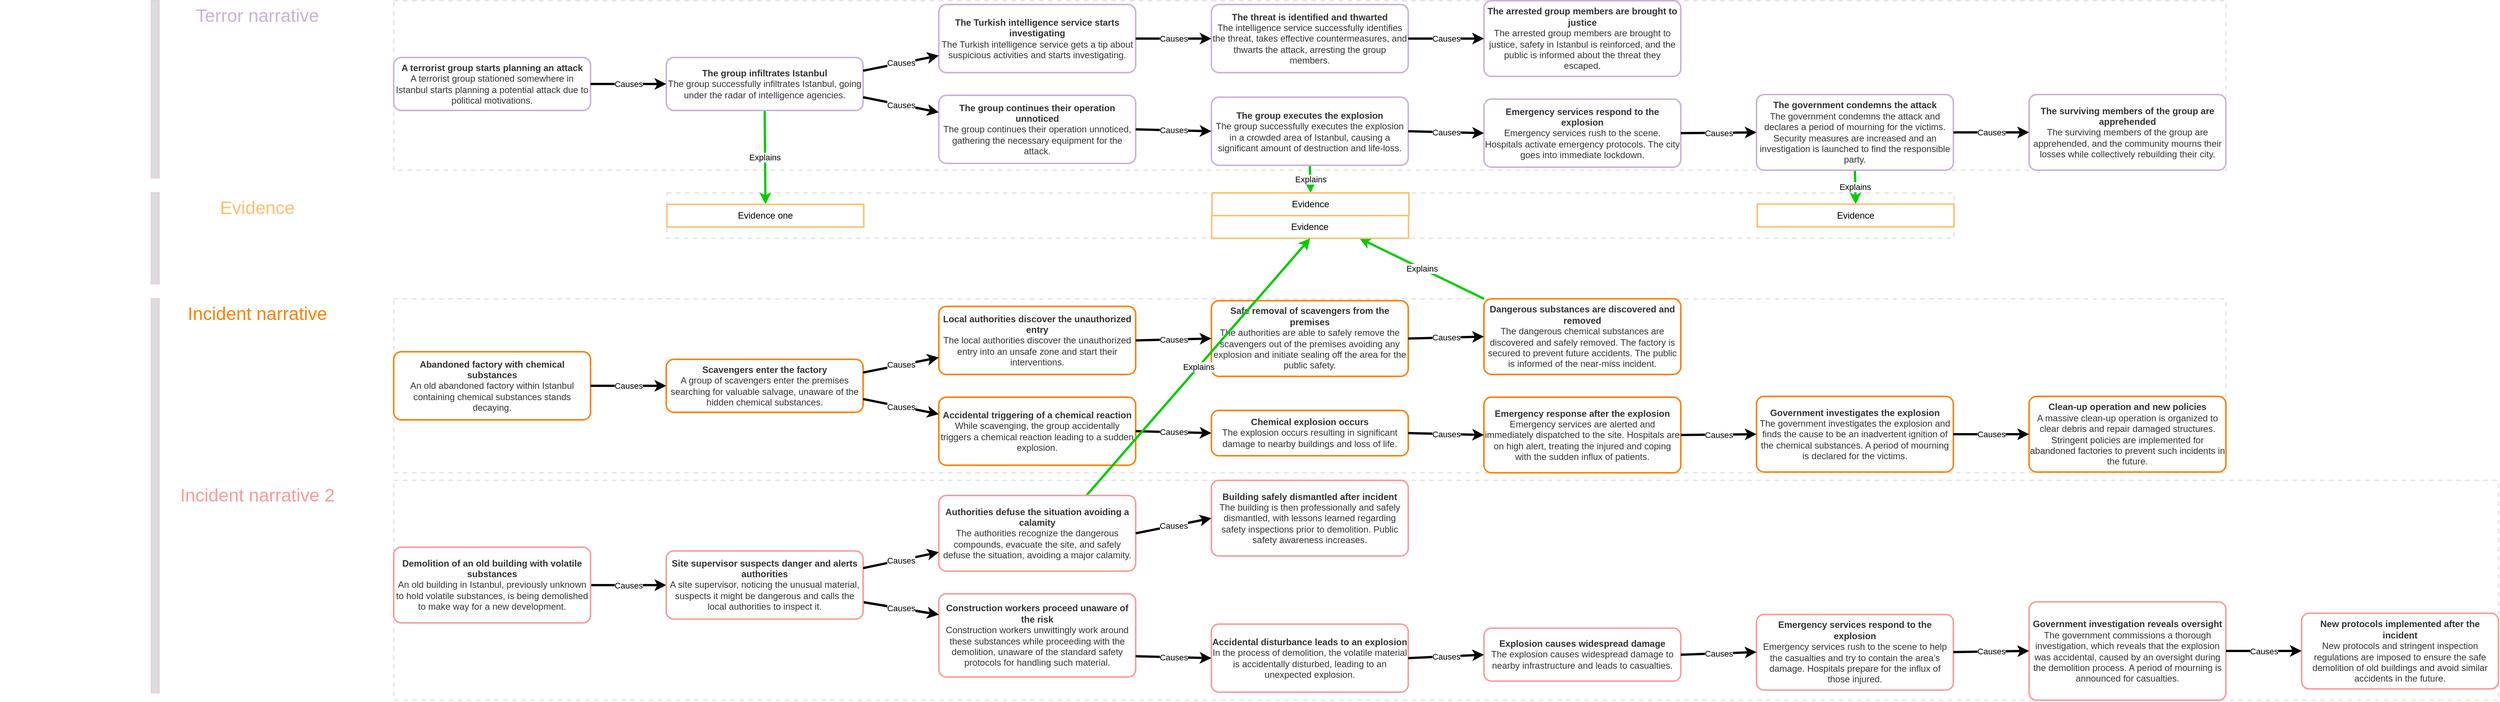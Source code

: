 <mxfile version="21.6.2" type="device">
  <diagram name="Page-1" id="_paR1wHjuNjH3y9sS47X">
    <mxGraphModel dx="6765" dy="3705" grid="1" gridSize="10" guides="1" tooltips="1" connect="1" arrows="1" fold="1" page="1" pageScale="1" pageWidth="850" pageHeight="1100" math="0" shadow="0">
      <root>
        <mxCell id="0" />
        <mxCell id="1" parent="0" />
        <mxCell id="narrativecellsbound-HEOWdoa2lwvxPriGydOY-51" value="" style="connectable=0;editable=1;moveable=0;movable=0;resizable=0;rotatable=0;deletable=0;locked=0;recursiveResize=0;expand=0;cloneable=0;allowArrows=0;strokeColor=#E6E6E6;dashed=1;fillColor=none;strokeWidth=2;perimeterSpacing=3;" vertex="1" parent="1">
          <mxGeometry x="320" y="633.984" width="2780" height="290.676" as="geometry" />
        </mxCell>
        <mxCell id="narrativecellsbound-HEOWdoa2lwvxPriGydOY-19" value="" style="connectable=0;editable=1;moveable=0;movable=0;resizable=0;rotatable=0;deletable=0;locked=0;recursiveResize=0;expand=0;cloneable=0;allowArrows=0;strokeColor=#E6E6E6;dashed=1;fillColor=none;strokeWidth=2;perimeterSpacing=3;" vertex="1" parent="1">
          <mxGeometry x="320" y="393.984" width="2420" height="230" as="geometry" />
        </mxCell>
        <mxCell id="narrativecellsbound-HEOWdoa2lwvxPriGydOY-41" value="" style="connectable=0;editable=1;moveable=0;movable=0;resizable=0;rotatable=0;deletable=0;locked=0;recursiveResize=0;expand=0;cloneable=0;allowArrows=0;strokeColor=#E6E6E6;dashed=1;fillColor=none;strokeWidth=2;perimeterSpacing=3;" vertex="1" parent="1">
          <mxGeometry x="680.875" y="253.984" width="1700.062" height="60.0" as="geometry" />
        </mxCell>
        <mxCell id="narrativecellsbound-HEOWdoa2lwvxPriGydOY-7" value="" style="connectable=0;editable=1;moveable=0;movable=0;resizable=0;rotatable=0;deletable=0;locked=0;recursiveResize=0;expand=0;cloneable=0;allowArrows=0;strokeColor=#E6E6E6;dashed=1;fillColor=none;strokeWidth=2;perimeterSpacing=3;" vertex="1" parent="1">
          <mxGeometry x="320" width="2420" height="223.984" as="geometry" />
        </mxCell>
        <mxCell id="HEOWdoa2lwvxPriGydOY-5" value="" style="connectable=1;moveable=0;movable=1;resizable=1;rotatable=1;deletable=1;locked=0;recursiveResize=0;expand=0;cloneable=0;allowArrows=0;strokeColor=#E6D0DE;fillColor=#ddd;strokeWidth=2;perimeterSpacing=3;fillStyle=solid;comic=0;container=0;collapsible=0;dropTarget=0;;editable=0;movable=0;resizable=0;rotatable=0;" vertex="1" parent="1">
          <mxGeometry y="393.984" width="10" height="520.676" as="geometry" />
        </mxCell>
        <mxCell id="HEOWdoa2lwvxPriGydOY-3" value="" style="connectable=1;moveable=0;movable=1;resizable=1;rotatable=1;deletable=1;locked=0;recursiveResize=0;expand=0;cloneable=0;allowArrows=0;strokeColor=#E6D0DE;fillColor=#ddd;strokeWidth=2;perimeterSpacing=3;fillStyle=solid;comic=0;container=0;collapsible=0;dropTarget=0;;editable=0;movable=0;resizable=0;rotatable=0;" vertex="1" parent="1">
          <mxGeometry y="253.984" width="10" height="120" as="geometry" />
        </mxCell>
        <mxCell id="HEOWdoa2lwvxPriGydOY-1" value="" style="connectable=1;moveable=0;movable=1;resizable=1;rotatable=1;deletable=1;locked=0;recursiveResize=0;expand=0;cloneable=0;allowArrows=0;strokeColor=#E6D0DE;fillColor=#ddd;strokeWidth=2;perimeterSpacing=3;fillStyle=solid;comic=0;container=0;collapsible=0;dropTarget=0;;editable=0;movable=0;resizable=0;rotatable=0;" vertex="1" parent="1">
          <mxGeometry width="10" height="233.984" as="geometry" />
        </mxCell>
        <mxCell id="HEOWdoa2lwvxPriGydOY-2" style="text;html=1;strokeColor=none;fillColor=none;align=center;locked=1;verticalAlign=middle;whiteSpace=wrap;rounded=0;flipV=0;direction=south;horizontal=0;fontSize=20;fontStyle=0;fontFamily=Helvetica;connectable=0;allowArrows=0;editable=1;movable=0;resizable=0;rotatable=0;deletable=0;locked=0;cloneable=0;pointerEvents=0;expand=0;recursiveResize=0;fontColor=#c0c0c0;" vertex="1" parent="1">
          <mxGeometry x="-200" width="100" height="120" as="geometry" />
        </mxCell>
        <mxCell id="HEOWdoa2lwvxPriGydOY-4" style="text;html=1;strokeColor=none;fillColor=none;align=center;locked=1;verticalAlign=middle;whiteSpace=wrap;rounded=0;flipV=0;direction=south;horizontal=0;fontSize=20;fontStyle=0;fontFamily=Helvetica;connectable=0;allowArrows=0;editable=1;movable=0;resizable=0;rotatable=0;deletable=0;locked=0;cloneable=0;pointerEvents=0;expand=0;recursiveResize=0;fontColor=#c0c0c0;" vertex="1" parent="1">
          <mxGeometry x="-200" y="253.984" width="100" height="120" as="geometry" />
        </mxCell>
        <mxCell id="HEOWdoa2lwvxPriGydOY-6" style="text;html=1;strokeColor=none;fillColor=none;align=center;locked=1;verticalAlign=middle;whiteSpace=wrap;rounded=0;flipV=0;direction=south;horizontal=0;fontSize=20;fontStyle=0;fontFamily=Helvetica;connectable=0;allowArrows=0;editable=1;movable=0;resizable=0;rotatable=0;deletable=0;locked=0;cloneable=0;pointerEvents=0;expand=0;recursiveResize=0;fontColor=#c0c0c0;" vertex="1" parent="1">
          <mxGeometry x="-200" y="393.984" width="100" height="120" as="geometry" />
        </mxCell>
        <Narrative label="Terror narrative" cells="[&quot;HEOWdoa2lwvxPriGydOY-8&quot;,&quot;2&quot;,&quot;3a&quot;,&quot;3b&quot;,&quot;4a&quot;,&quot;4b&quot;,&quot;5a&quot;,&quot;5b&quot;,&quot;6b&quot;,&quot;7b&quot;]" id="HEOWdoa2lwvxPriGydOY-7">
          <mxCell style="text;strokeColor=none;fillColor=none;align=center;verticalAlign=middle;whiteSpace=wrap;rounded=0;fontSize=24;connectable=0;;fontColor=#cab2d6;" vertex="1" parent="1">
            <mxGeometry x="10" width="260" height="40" as="geometry" />
          </mxCell>
        </Narrative>
        <NarrativeItem natype="NarrativeItem" label="&lt;b&gt;A terrorist group starts planning an attack&lt;/b&gt;&lt;br/&gt;A terrorist group stationed somewhere in Istanbul starts planning a potential attack due to political motivations." id="HEOWdoa2lwvxPriGydOY-8">
          <mxCell style="html=1;absoluteArcSize=1;editable=1;rounded=1;whiteSpace=wrap;fontColor=#333333;strokeColor=default;autosize=1;resizeHeight=0;resizeWidth=1;fixedWidth=1;strokeColor=#cab2d6;strokeWidth=2" vertex="1" parent="1">
            <mxGeometry x="320" y="75" width="260" height="70" as="geometry" />
          </mxCell>
        </NarrativeItem>
        <mxCell id="HEOWdoa2lwvxPriGydOY-43" value="Explains" style="editable=1;endArrow=classic;html=1;rounded=0;strokeWidth=3;strokeColor=#00CC00;snapToPoint=1;" edge="1" parent="1" source="2" target="HEOWdoa2lwvxPriGydOY-40">
          <mxGeometry relative="1" as="geometry" />
        </mxCell>
        <NarrativeItem natype="NarrativeItem" label="&lt;b&gt;The group infiltrates Istanbul&lt;/b&gt;&lt;br/&gt;The group successfully infiltrates Istanbul, going under the radar of intelligence agencies." id="2">
          <mxCell style="html=1;absoluteArcSize=1;editable=1;rounded=1;whiteSpace=wrap;fontColor=#333333;strokeColor=default;autosize=1;resizeHeight=0;resizeWidth=1;fixedWidth=1;strokeColor=#cab2d6;strokeWidth=2" vertex="1" parent="1">
            <mxGeometry x="680" y="75" width="260" height="70" as="geometry" />
          </mxCell>
        </NarrativeItem>
        <NarrativeItem natype="NarrativeItem" label="&lt;b&gt;The Turkish intelligence service starts investigating&lt;/b&gt;&lt;br/&gt;The Turkish intelligence service gets a tip about suspicious activities and starts investigating." id="3a">
          <mxCell style="html=1;absoluteArcSize=1;editable=1;rounded=1;whiteSpace=wrap;fontColor=#333333;strokeColor=default;autosize=1;resizeHeight=0;resizeWidth=1;fixedWidth=1;strokeColor=#cab2d6;strokeWidth=2" vertex="1" parent="1">
            <mxGeometry x="1040" y="5" width="260" height="90" as="geometry" />
          </mxCell>
        </NarrativeItem>
        <NarrativeItem natype="NarrativeItem" label="&lt;b&gt;The group continues their operation unnoticed&lt;/b&gt;&lt;br/&gt;The group continues their operation unnoticed, gathering the necessary equipment for the attack." id="3b">
          <mxCell style="html=1;absoluteArcSize=1;editable=1;rounded=1;whiteSpace=wrap;fontColor=#333333;strokeColor=default;autosize=1;resizeHeight=0;resizeWidth=1;fixedWidth=1;strokeColor=#cab2d6;strokeWidth=2" vertex="1" parent="1">
            <mxGeometry x="1040" y="125" width="260" height="90" as="geometry" />
          </mxCell>
        </NarrativeItem>
        <NarrativeItem natype="NarrativeItem" label="&lt;b&gt;The threat is identified and thwarted&lt;/b&gt;&lt;br/&gt;The intelligence service successfully identifies the threat, takes effective countermeasures, and thwarts the attack, arresting the group members." id="4a">
          <mxCell style="html=1;absoluteArcSize=1;editable=1;rounded=1;whiteSpace=wrap;fontColor=#333333;strokeColor=default;autosize=1;resizeHeight=0;resizeWidth=1;fixedWidth=1;strokeColor=#cab2d6;strokeWidth=2" vertex="1" parent="1">
            <mxGeometry x="1400" y="5" width="260" height="90" as="geometry" />
          </mxCell>
        </NarrativeItem>
        <mxCell id="HEOWdoa2lwvxPriGydOY-45" value="Explains" style="editable=1;endArrow=classic;html=1;rounded=0;strokeWidth=3;strokeColor=#00CC00;snapToPoint=1;" edge="1" parent="1" source="4b" target="HEOWdoa2lwvxPriGydOY-44">
          <mxGeometry relative="1" as="geometry" />
        </mxCell>
        <NarrativeItem natype="NarrativeItem" label="&lt;b&gt;The group executes the explosion&lt;/b&gt;&lt;br/&gt;The group successfully executes the explosion in a crowded area of Istanbul, causing a significant amount of destruction and life-loss." id="4b">
          <mxCell style="html=1;absoluteArcSize=1;editable=1;rounded=1;whiteSpace=wrap;fontColor=#333333;strokeColor=default;autosize=1;resizeHeight=0;resizeWidth=1;fixedWidth=1;strokeColor=#cab2d6;strokeWidth=2" vertex="1" parent="1">
            <mxGeometry x="1400" y="127.5" width="260" height="90" as="geometry" />
          </mxCell>
        </NarrativeItem>
        <NarrativeItem natype="NarrativeItem" label="&lt;b&gt;The arrested group members are brought to justice&lt;/b&gt;&lt;br/&gt;The arrested group members are brought to justice, safety in Istanbul is reinforced, and the public is informed about the threat they escaped." id="5a">
          <mxCell style="html=1;absoluteArcSize=1;editable=1;rounded=1;whiteSpace=wrap;fontColor=#333333;strokeColor=default;autosize=1;resizeHeight=0;resizeWidth=1;fixedWidth=1;strokeColor=#cab2d6;strokeWidth=2" vertex="1" parent="1">
            <mxGeometry x="1760" width="260" height="100" as="geometry" />
          </mxCell>
        </NarrativeItem>
        <NarrativeItem natype="NarrativeItem" label="&lt;b&gt;Emergency services respond to the explosion&lt;/b&gt;&lt;br/&gt;Emergency services rush to the scene. Hospitals activate emergency protocols. The city goes into immediate lockdown." id="5b">
          <mxCell style="html=1;absoluteArcSize=1;editable=1;rounded=1;whiteSpace=wrap;fontColor=#333333;strokeColor=default;autosize=1;resizeHeight=0;resizeWidth=1;fixedWidth=1;strokeColor=#cab2d6;strokeWidth=2" vertex="1" parent="1">
            <mxGeometry x="1760" y="130" width="260" height="90" as="geometry" />
          </mxCell>
        </NarrativeItem>
        <mxCell id="HEOWdoa2lwvxPriGydOY-47" value="Explains" style="editable=1;endArrow=classic;html=1;rounded=0;strokeWidth=3;strokeColor=#00CC00;snapToPoint=1;" edge="1" parent="1" source="6b" target="HEOWdoa2lwvxPriGydOY-46">
          <mxGeometry relative="1" as="geometry" />
        </mxCell>
        <NarrativeItem natype="NarrativeItem" label="&lt;b&gt;The government condemns the attack&lt;/b&gt;&lt;br/&gt;The government condemns the attack and declares a period of mourning for the victims. Security measures are increased and an investigation is launched to find the responsible party." id="6b">
          <mxCell style="html=1;absoluteArcSize=1;editable=1;rounded=1;whiteSpace=wrap;fontColor=#333333;strokeColor=default;autosize=1;resizeHeight=0;resizeWidth=1;fixedWidth=1;strokeColor=#cab2d6;strokeWidth=2" vertex="1" parent="1">
            <mxGeometry x="2120" y="123.984" width="260" height="100" as="geometry" />
          </mxCell>
        </NarrativeItem>
        <NarrativeItem natype="NarrativeItem" label="&lt;b&gt;The surviving members of the group are apprehended&lt;/b&gt;&lt;br/&gt;The surviving members of the group are apprehended, and the community mourns their losses while collectively rebuilding their city." id="7b">
          <mxCell style="html=1;absoluteArcSize=1;editable=1;rounded=1;whiteSpace=wrap;fontColor=#333333;strokeColor=default;autosize=1;resizeHeight=0;resizeWidth=1;fixedWidth=1;strokeColor=#cab2d6;strokeWidth=2" vertex="1" parent="1">
            <mxGeometry x="2480" y="123.984" width="260" height="100" as="geometry" />
          </mxCell>
        </NarrativeItem>
        <mxCell id="HEOWdoa2lwvxPriGydOY-10" value="Causes" style="editable=1;endArrow=classic;html=1;rounded=1;strokeWidth=3;snapToPoint=1;" edge="1" parent="1" source="HEOWdoa2lwvxPriGydOY-8" target="2">
          <mxGeometry relative="1" as="geometry">
            <Array as="points" />
          </mxGeometry>
        </mxCell>
        <mxCell id="HEOWdoa2lwvxPriGydOY-11" value="Causes" style="editable=1;endArrow=classic;html=1;rounded=1;strokeWidth=3;snapToPoint=1;" edge="1" parent="1" source="2" target="3a">
          <mxGeometry relative="1" as="geometry">
            <Array as="points" />
          </mxGeometry>
        </mxCell>
        <mxCell id="HEOWdoa2lwvxPriGydOY-12" value="Causes" style="editable=1;endArrow=classic;html=1;rounded=1;strokeWidth=3;snapToPoint=1;" edge="1" parent="1" source="2" target="3b">
          <mxGeometry relative="1" as="geometry">
            <Array as="points" />
          </mxGeometry>
        </mxCell>
        <mxCell id="HEOWdoa2lwvxPriGydOY-13" value="Causes" style="editable=1;endArrow=classic;html=1;rounded=1;strokeWidth=3;snapToPoint=1;" edge="1" parent="1" source="3a" target="4a">
          <mxGeometry relative="1" as="geometry">
            <Array as="points" />
          </mxGeometry>
        </mxCell>
        <mxCell id="HEOWdoa2lwvxPriGydOY-14" value="Causes" style="editable=1;endArrow=classic;html=1;rounded=1;strokeWidth=3;snapToPoint=1;" edge="1" parent="1" source="3b" target="4b">
          <mxGeometry relative="1" as="geometry">
            <Array as="points" />
          </mxGeometry>
        </mxCell>
        <mxCell id="HEOWdoa2lwvxPriGydOY-15" value="Causes" style="editable=1;endArrow=classic;html=1;rounded=1;strokeWidth=3;snapToPoint=1;" edge="1" parent="1" source="4a" target="5a">
          <mxGeometry relative="1" as="geometry">
            <Array as="points" />
          </mxGeometry>
        </mxCell>
        <mxCell id="HEOWdoa2lwvxPriGydOY-16" value="Causes" style="editable=1;endArrow=classic;html=1;rounded=1;strokeWidth=3;snapToPoint=1;" edge="1" parent="1" source="4b" target="5b">
          <mxGeometry relative="1" as="geometry">
            <Array as="points" />
          </mxGeometry>
        </mxCell>
        <mxCell id="HEOWdoa2lwvxPriGydOY-17" value="Causes" style="editable=1;endArrow=classic;html=1;rounded=1;strokeWidth=3;snapToPoint=1;" edge="1" parent="1" source="5b" target="6b">
          <mxGeometry relative="1" as="geometry">
            <Array as="points" />
          </mxGeometry>
        </mxCell>
        <mxCell id="HEOWdoa2lwvxPriGydOY-18" value="Causes" style="editable=1;endArrow=classic;html=1;rounded=1;strokeWidth=3;snapToPoint=1;" edge="1" parent="1" source="6b" target="7b">
          <mxGeometry relative="1" as="geometry">
            <Array as="points" />
          </mxGeometry>
        </mxCell>
        <Narrative label="Incident narrative" cells="[&quot;HEOWdoa2lwvxPriGydOY-20&quot;,&quot;HEOWdoa2lwvxPriGydOY-22&quot;,&quot;HEOWdoa2lwvxPriGydOY-23&quot;,&quot;HEOWdoa2lwvxPriGydOY-24&quot;,&quot;HEOWdoa2lwvxPriGydOY-25&quot;,&quot;HEOWdoa2lwvxPriGydOY-26&quot;,&quot;HEOWdoa2lwvxPriGydOY-27&quot;,&quot;HEOWdoa2lwvxPriGydOY-28&quot;,&quot;HEOWdoa2lwvxPriGydOY-29&quot;,&quot;HEOWdoa2lwvxPriGydOY-30&quot;]" id="HEOWdoa2lwvxPriGydOY-19">
          <mxCell style="text;strokeColor=none;fillColor=none;align=center;verticalAlign=middle;whiteSpace=wrap;rounded=0;fontSize=24;connectable=0;;fontColor=#ff7f00;" vertex="1" parent="1">
            <mxGeometry x="10" y="393.984" width="260" height="40" as="geometry" />
          </mxCell>
        </Narrative>
        <NarrativeItem natype="NarrativeItem" label="&lt;b&gt;Abandoned factory with chemical substances&lt;/b&gt;&lt;br/&gt;An old abandoned factory within Istanbul containing chemical substances stands decaying." id="HEOWdoa2lwvxPriGydOY-20">
          <mxCell style="html=1;absoluteArcSize=1;editable=1;rounded=1;whiteSpace=wrap;fontColor=#333333;strokeColor=default;autosize=1;resizeHeight=0;resizeWidth=1;fixedWidth=1;strokeColor=#ff7f00;strokeWidth=2" vertex="1" parent="1">
            <mxGeometry x="320" y="463.984" width="260" height="90" as="geometry" />
          </mxCell>
        </NarrativeItem>
        <NarrativeItem natype="NarrativeItem" label="&lt;b&gt;Scavengers enter the factory&lt;/b&gt;&lt;br/&gt;A group of scavengers enter the premises searching for valuable salvage, unaware of the hidden chemical substances." id="HEOWdoa2lwvxPriGydOY-22">
          <mxCell style="html=1;absoluteArcSize=1;editable=1;rounded=1;whiteSpace=wrap;fontColor=#333333;strokeColor=default;autosize=1;resizeHeight=0;resizeWidth=1;fixedWidth=1;strokeColor=#ff7f00;strokeWidth=2" vertex="1" parent="1">
            <mxGeometry x="680" y="473.984" width="260" height="70" as="geometry" />
          </mxCell>
        </NarrativeItem>
        <NarrativeItem natype="NarrativeItem" label="&lt;b&gt;Local authorities discover the unauthorized entry&lt;/b&gt;&lt;br/&gt;The local authorities discover the unauthorized entry into an unsafe zone and start their interventions." id="HEOWdoa2lwvxPriGydOY-23">
          <mxCell style="html=1;absoluteArcSize=1;editable=1;rounded=1;whiteSpace=wrap;fontColor=#333333;strokeColor=default;autosize=1;resizeHeight=0;resizeWidth=1;fixedWidth=1;strokeColor=#ff7f00;strokeWidth=2" vertex="1" parent="1">
            <mxGeometry x="1040" y="403.984" width="260" height="90" as="geometry" />
          </mxCell>
        </NarrativeItem>
        <NarrativeItem natype="NarrativeItem" label="&lt;b&gt;Accidental triggering of a chemical reaction&lt;/b&gt;&lt;br/&gt;While scavenging, the group accidentally triggers a chemical reaction leading to a sudden explosion." id="HEOWdoa2lwvxPriGydOY-24">
          <mxCell style="html=1;absoluteArcSize=1;editable=1;rounded=1;whiteSpace=wrap;fontColor=#333333;strokeColor=default;autosize=1;resizeHeight=0;resizeWidth=1;fixedWidth=1;strokeColor=#ff7f00;strokeWidth=2" vertex="1" parent="1">
            <mxGeometry x="1040" y="523.984" width="260" height="90" as="geometry" />
          </mxCell>
        </NarrativeItem>
        <NarrativeItem natype="NarrativeItem" label="&lt;b&gt;Safe removal of scavengers from the premises&lt;/b&gt;&lt;br/&gt;The authorities are able to safely remove the scavengers out of the premises avoiding any explosion and initiate sealing off the area for the public safety." id="HEOWdoa2lwvxPriGydOY-25">
          <mxCell style="html=1;absoluteArcSize=1;editable=1;rounded=1;whiteSpace=wrap;fontColor=#333333;strokeColor=default;autosize=1;resizeHeight=0;resizeWidth=1;fixedWidth=1;strokeColor=#ff7f00;strokeWidth=2" vertex="1" parent="1">
            <mxGeometry x="1400" y="396.484" width="260" height="100" as="geometry" />
          </mxCell>
        </NarrativeItem>
        <NarrativeItem natype="NarrativeItem" label="&lt;b&gt;Chemical explosion occurs&lt;/b&gt;&lt;br/&gt;The explosion occurs resulting in significant damage to nearby buildings and loss of life." id="HEOWdoa2lwvxPriGydOY-26">
          <mxCell style="html=1;absoluteArcSize=1;editable=1;rounded=1;whiteSpace=wrap;fontColor=#333333;strokeColor=default;autosize=1;resizeHeight=0;resizeWidth=1;fixedWidth=1;strokeColor=#ff7f00;strokeWidth=2" vertex="1" parent="1">
            <mxGeometry x="1400" y="541.484" width="260" height="60" as="geometry" />
          </mxCell>
        </NarrativeItem>
        <mxCell id="HEOWdoa2lwvxPriGydOY-49" value="Explains" style="editable=1;endArrow=classic;html=1;rounded=0;strokeWidth=3;strokeColor=#00CC00;snapToPoint=1;" edge="1" parent="1" source="HEOWdoa2lwvxPriGydOY-27" target="HEOWdoa2lwvxPriGydOY-48">
          <mxGeometry relative="1" as="geometry" />
        </mxCell>
        <NarrativeItem natype="NarrativeItem" label="&lt;b&gt;Dangerous substances are discovered and removed&lt;/b&gt;&lt;br/&gt;The dangerous chemical substances are discovered and safely removed. The factory is secured to prevent future accidents. The public is informed of the near-miss incident." id="HEOWdoa2lwvxPriGydOY-27">
          <mxCell style="html=1;absoluteArcSize=1;editable=1;rounded=1;whiteSpace=wrap;fontColor=#333333;strokeColor=default;autosize=1;resizeHeight=0;resizeWidth=1;fixedWidth=1;strokeColor=#ff7f00;strokeWidth=2" vertex="1" parent="1">
            <mxGeometry x="1760" y="393.984" width="260" height="100" as="geometry" />
          </mxCell>
        </NarrativeItem>
        <NarrativeItem natype="NarrativeItem" label="&lt;b&gt;Emergency response after the explosion&lt;/b&gt;&lt;br/&gt;Emergency services are alerted and immediately dispatched to the site. Hospitals are on high alert, treating the injured and coping with the sudden influx of patients." id="HEOWdoa2lwvxPriGydOY-28">
          <mxCell style="html=1;absoluteArcSize=1;editable=1;rounded=1;whiteSpace=wrap;fontColor=#333333;strokeColor=default;autosize=1;resizeHeight=0;resizeWidth=1;fixedWidth=1;strokeColor=#ff7f00;strokeWidth=2" vertex="1" parent="1">
            <mxGeometry x="1760" y="523.984" width="260" height="100" as="geometry" />
          </mxCell>
        </NarrativeItem>
        <NarrativeItem natype="NarrativeItem" label="&lt;b&gt;Government investigates the explosion&lt;/b&gt;&lt;br/&gt;The government investigates the explosion and finds the cause to be an inadvertent ignition of the chemical substances. A period of mourning is declared for the victims." id="HEOWdoa2lwvxPriGydOY-29">
          <mxCell style="html=1;absoluteArcSize=1;editable=1;rounded=1;whiteSpace=wrap;fontColor=#333333;strokeColor=default;autosize=1;resizeHeight=0;resizeWidth=1;fixedWidth=1;strokeColor=#ff7f00;strokeWidth=2" vertex="1" parent="1">
            <mxGeometry x="2120" y="522.969" width="260" height="100" as="geometry" />
          </mxCell>
        </NarrativeItem>
        <NarrativeItem natype="NarrativeItem" label="&lt;b&gt;Clean-up operation and new policies&lt;/b&gt;&lt;br/&gt;A massive clean-up operation is organized to clear debris and repair damaged structures. Stringent policies are implemented for abandoned factories to prevent such incidents in the future." id="HEOWdoa2lwvxPriGydOY-30">
          <mxCell style="html=1;absoluteArcSize=1;editable=1;rounded=1;whiteSpace=wrap;fontColor=#333333;strokeColor=default;autosize=1;resizeHeight=0;resizeWidth=1;fixedWidth=1;strokeColor=#ff7f00;strokeWidth=2" vertex="1" parent="1">
            <mxGeometry x="2480" y="522.969" width="260" height="100" as="geometry" />
          </mxCell>
        </NarrativeItem>
        <mxCell id="HEOWdoa2lwvxPriGydOY-31" value="Causes" style="editable=1;endArrow=classic;html=1;rounded=1;strokeWidth=3;snapToPoint=1;" edge="1" parent="1" source="HEOWdoa2lwvxPriGydOY-20" target="HEOWdoa2lwvxPriGydOY-22">
          <mxGeometry relative="1" as="geometry">
            <Array as="points" />
          </mxGeometry>
        </mxCell>
        <mxCell id="HEOWdoa2lwvxPriGydOY-32" value="Causes" style="editable=1;endArrow=classic;html=1;rounded=1;strokeWidth=3;snapToPoint=1;" edge="1" parent="1" source="HEOWdoa2lwvxPriGydOY-22" target="HEOWdoa2lwvxPriGydOY-23">
          <mxGeometry relative="1" as="geometry">
            <Array as="points" />
          </mxGeometry>
        </mxCell>
        <mxCell id="HEOWdoa2lwvxPriGydOY-33" value="Causes" style="editable=1;endArrow=classic;html=1;rounded=1;strokeWidth=3;snapToPoint=1;" edge="1" parent="1" source="HEOWdoa2lwvxPriGydOY-22" target="HEOWdoa2lwvxPriGydOY-24">
          <mxGeometry relative="1" as="geometry">
            <Array as="points" />
          </mxGeometry>
        </mxCell>
        <mxCell id="HEOWdoa2lwvxPriGydOY-34" value="Causes" style="editable=1;endArrow=classic;html=1;rounded=1;strokeWidth=3;snapToPoint=1;" edge="1" parent="1" source="HEOWdoa2lwvxPriGydOY-23" target="HEOWdoa2lwvxPriGydOY-25">
          <mxGeometry relative="1" as="geometry">
            <Array as="points" />
          </mxGeometry>
        </mxCell>
        <mxCell id="HEOWdoa2lwvxPriGydOY-35" value="Causes" style="editable=1;endArrow=classic;html=1;rounded=1;strokeWidth=3;snapToPoint=1;" edge="1" parent="1" source="HEOWdoa2lwvxPriGydOY-24" target="HEOWdoa2lwvxPriGydOY-26">
          <mxGeometry relative="1" as="geometry">
            <Array as="points" />
          </mxGeometry>
        </mxCell>
        <mxCell id="HEOWdoa2lwvxPriGydOY-36" value="Causes" style="editable=1;endArrow=classic;html=1;rounded=1;strokeWidth=3;snapToPoint=1;" edge="1" parent="1" source="HEOWdoa2lwvxPriGydOY-25" target="HEOWdoa2lwvxPriGydOY-27">
          <mxGeometry relative="1" as="geometry">
            <Array as="points" />
          </mxGeometry>
        </mxCell>
        <mxCell id="HEOWdoa2lwvxPriGydOY-37" value="Causes" style="editable=1;endArrow=classic;html=1;rounded=1;strokeWidth=3;snapToPoint=1;" edge="1" parent="1" source="HEOWdoa2lwvxPriGydOY-26" target="HEOWdoa2lwvxPriGydOY-28">
          <mxGeometry relative="1" as="geometry">
            <Array as="points" />
          </mxGeometry>
        </mxCell>
        <mxCell id="HEOWdoa2lwvxPriGydOY-38" value="Causes" style="editable=1;endArrow=classic;html=1;rounded=1;strokeWidth=3;snapToPoint=1;" edge="1" parent="1" source="HEOWdoa2lwvxPriGydOY-28" target="HEOWdoa2lwvxPriGydOY-29">
          <mxGeometry relative="1" as="geometry">
            <Array as="points" />
          </mxGeometry>
        </mxCell>
        <mxCell id="HEOWdoa2lwvxPriGydOY-39" value="Causes" style="editable=1;endArrow=classic;html=1;rounded=1;strokeWidth=3;snapToPoint=1;" edge="1" parent="1" source="HEOWdoa2lwvxPriGydOY-29" target="HEOWdoa2lwvxPriGydOY-30">
          <mxGeometry relative="1" as="geometry">
            <Array as="points" />
          </mxGeometry>
        </mxCell>
        <Narrative label="Evidence" cells="[&quot;HEOWdoa2lwvxPriGydOY-40&quot;,&quot;HEOWdoa2lwvxPriGydOY-44&quot;,&quot;HEOWdoa2lwvxPriGydOY-46&quot;,&quot;HEOWdoa2lwvxPriGydOY-48&quot;]" id="HEOWdoa2lwvxPriGydOY-41">
          <mxCell style="text;strokeColor=none;fillColor=none;align=center;verticalAlign=middle;whiteSpace=wrap;rounded=0;fontSize=24;connectable=0;;fontColor=#fdbf6f;" vertex="1" parent="1">
            <mxGeometry x="10" y="253.984" width="260" height="40" as="geometry" />
          </mxCell>
        </Narrative>
        <NarrativeEvidenceCore natype="NarrativeEvidenceCore" label="Evidence one" id="HEOWdoa2lwvxPriGydOY-40">
          <mxCell style="editable=1;rounded=0;whiteSpace=wrap;html=1;autosize=1;resizeHeight=0;resizeWidth=1;fixedWidth=1;strokeColor=#fdbf6f;strokeWidth=2" vertex="1" parent="1">
            <mxGeometry x="680.875" y="269.141" width="260" height="30" as="geometry" />
          </mxCell>
        </NarrativeEvidenceCore>
        <NarrativeEvidenceCore natype="NarrativeEvidenceCore" label="Evidence" id="HEOWdoa2lwvxPriGydOY-44">
          <mxCell style="editable=1;rounded=0;whiteSpace=wrap;html=1;autosize=1;resizeHeight=0;resizeWidth=1;fixedWidth=1;strokeColor=#fdbf6f;strokeWidth=2" vertex="1" parent="1">
            <mxGeometry x="1400.838" y="253.984" width="260" height="30" as="geometry" />
          </mxCell>
        </NarrativeEvidenceCore>
        <NarrativeEvidenceCore natype="NarrativeEvidenceCore" label="&lt;div&gt;Evidence&lt;/div&gt;" id="HEOWdoa2lwvxPriGydOY-46">
          <mxCell style="editable=1;rounded=0;whiteSpace=wrap;html=1;autosize=1;resizeHeight=0;resizeWidth=1;fixedWidth=1;strokeColor=#fdbf6f;strokeWidth=2" vertex="1" parent="1">
            <mxGeometry x="2120.937" y="268.799" width="260" height="30" as="geometry" />
          </mxCell>
        </NarrativeEvidenceCore>
        <NarrativeEvidenceCore natype="NarrativeEvidenceCore" label="Evidence" id="HEOWdoa2lwvxPriGydOY-48">
          <mxCell style="editable=1;rounded=0;whiteSpace=wrap;html=1;autosize=1;resizeHeight=0;resizeWidth=1;fixedWidth=1;strokeColor=#fdbf6f;strokeWidth=2" vertex="1" parent="1">
            <mxGeometry x="1400.319" y="283.984" width="260" height="30" as="geometry" />
          </mxCell>
        </NarrativeEvidenceCore>
        <Narrative label="Incident narrative 2" cells="[&quot;HEOWdoa2lwvxPriGydOY-52&quot;,&quot;HEOWdoa2lwvxPriGydOY-54&quot;,&quot;HEOWdoa2lwvxPriGydOY-55&quot;,&quot;HEOWdoa2lwvxPriGydOY-56&quot;,&quot;HEOWdoa2lwvxPriGydOY-57&quot;,&quot;HEOWdoa2lwvxPriGydOY-58&quot;,&quot;HEOWdoa2lwvxPriGydOY-59&quot;,&quot;HEOWdoa2lwvxPriGydOY-60&quot;,&quot;HEOWdoa2lwvxPriGydOY-61&quot;,&quot;HEOWdoa2lwvxPriGydOY-62&quot;]" id="HEOWdoa2lwvxPriGydOY-51">
          <mxCell style="text;strokeColor=none;fillColor=none;align=center;verticalAlign=middle;whiteSpace=wrap;rounded=0;fontSize=24;connectable=0;;fontColor=#fb9a99;" vertex="1" parent="1">
            <mxGeometry x="10" y="633.984" width="260" height="40" as="geometry" />
          </mxCell>
        </Narrative>
        <mxCell id="HEOWdoa2lwvxPriGydOY-75" value="Causes" style="editable=1;endArrow=classic;html=1;rounded=1;strokeWidth=3;snapToPoint=1;" edge="1" parent="1" source="HEOWdoa2lwvxPriGydOY-52" target="HEOWdoa2lwvxPriGydOY-55">
          <mxGeometry relative="1" as="geometry">
            <Array as="points" />
          </mxGeometry>
        </mxCell>
        <NarrativeItem natype="NarrativeItem" label="&lt;b&gt;Demolition of an old building with volatile substances&lt;/b&gt;&lt;br/&gt;An old building in Istanbul, previously unknown to hold volatile substances, is being demolished to make way for a new development." id="HEOWdoa2lwvxPriGydOY-52">
          <mxCell style="html=1;absoluteArcSize=1;editable=1;rounded=1;whiteSpace=wrap;fontColor=#333333;strokeColor=default;autosize=1;resizeHeight=0;resizeWidth=1;fixedWidth=1;strokeColor=#fb9a99;strokeWidth=2" vertex="1" parent="1">
            <mxGeometry x="320" y="722.318" width="260" height="100" as="geometry" />
          </mxCell>
        </NarrativeItem>
        <NarrativeItem natype="NarrativeItem" label="&lt;b&gt;Construction workers proceed unaware of the risk&lt;/b&gt;&lt;br/&gt;Construction workers unwittingly work around these substances while proceeding with the demolition, unaware of the standard safety protocols for handling such material." id="HEOWdoa2lwvxPriGydOY-54">
          <mxCell style="html=1;absoluteArcSize=1;editable=1;rounded=1;whiteSpace=wrap;fontColor=#333333;strokeColor=default;autosize=1;resizeHeight=0;resizeWidth=1;fixedWidth=1;strokeColor=#fb9a99;strokeWidth=2" vertex="1" parent="1">
            <mxGeometry x="1040" y="783.984" width="260" height="110" as="geometry" />
          </mxCell>
        </NarrativeItem>
        <mxCell id="HEOWdoa2lwvxPriGydOY-73" value="Causes" style="editable=1;endArrow=classic;html=1;rounded=1;strokeWidth=3;snapToPoint=1;" edge="1" parent="1" source="HEOWdoa2lwvxPriGydOY-55" target="HEOWdoa2lwvxPriGydOY-54">
          <mxGeometry relative="1" as="geometry">
            <Array as="points" />
          </mxGeometry>
        </mxCell>
        <mxCell id="HEOWdoa2lwvxPriGydOY-74" value="Causes" style="editable=1;endArrow=classic;html=1;rounded=1;strokeWidth=3;snapToPoint=1;" edge="1" parent="1" source="HEOWdoa2lwvxPriGydOY-55" target="HEOWdoa2lwvxPriGydOY-54">
          <mxGeometry relative="1" as="geometry">
            <Array as="points" />
          </mxGeometry>
        </mxCell>
        <NarrativeItem natype="NarrativeItem" label="&lt;b&gt;Site supervisor suspects danger and alerts authorities&lt;/b&gt;&lt;br/&gt;A site supervisor, noticing the unusual material, suspects it might be dangerous and calls the local authorities to inspect it." id="HEOWdoa2lwvxPriGydOY-55">
          <mxCell style="html=1;absoluteArcSize=1;editable=1;rounded=1;whiteSpace=wrap;fontColor=#333333;strokeColor=default;autosize=1;resizeHeight=0;resizeWidth=1;fixedWidth=1;strokeColor=#fb9a99;strokeWidth=2" vertex="1" parent="1">
            <mxGeometry x="680" y="727.318" width="260" height="90" as="geometry" />
          </mxCell>
        </NarrativeItem>
        <NarrativeItem natype="NarrativeItem" label="&lt;b&gt;Accidental disturbance leads to an explosion&lt;/b&gt;&lt;br/&gt;In the process of demolition, the volatile material is accidentally disturbed, leading to an unexpected explosion." id="HEOWdoa2lwvxPriGydOY-56">
          <mxCell style="html=1;absoluteArcSize=1;editable=1;rounded=1;whiteSpace=wrap;fontColor=#333333;strokeColor=default;autosize=1;resizeHeight=0;resizeWidth=1;fixedWidth=1;strokeColor=#fb9a99;strokeWidth=2" vertex="1" parent="1">
            <mxGeometry x="1400" y="823.984" width="260" height="90" as="geometry" />
          </mxCell>
        </NarrativeItem>
        <mxCell id="HEOWdoa2lwvxPriGydOY-72" value="Explains" style="editable=1;endArrow=classic;html=1;rounded=0;strokeWidth=3;strokeColor=#00CC00;snapToPoint=1;" edge="1" parent="1" source="HEOWdoa2lwvxPriGydOY-57" target="HEOWdoa2lwvxPriGydOY-48">
          <mxGeometry relative="1" as="geometry">
            <Array as="points" />
          </mxGeometry>
        </mxCell>
        <NarrativeItem natype="NarrativeItem" label="&lt;b&gt;Authorities defuse the situation avoiding a calamity&lt;/b&gt;&lt;br/&gt;The authorities recognize the dangerous compounds, evacuate the site, and safely defuse the situation, avoiding a major calamity." id="HEOWdoa2lwvxPriGydOY-57">
          <mxCell style="html=1;absoluteArcSize=1;editable=1;rounded=1;whiteSpace=wrap;fontColor=#333333;strokeColor=default;autosize=1;resizeHeight=0;resizeWidth=1;fixedWidth=1;strokeColor=#fb9a99;strokeWidth=2" vertex="1" parent="1">
            <mxGeometry x="1040" y="653.984" width="260" height="100" as="geometry" />
          </mxCell>
        </NarrativeItem>
        <NarrativeItem natype="NarrativeItem" label="&lt;b&gt;Explosion causes widespread damage&lt;/b&gt;&lt;br/&gt;The explosion causes widespread damage to nearby infrastructure and leads to casualties." id="HEOWdoa2lwvxPriGydOY-58">
          <mxCell style="html=1;absoluteArcSize=1;editable=1;rounded=1;whiteSpace=wrap;fontColor=#333333;strokeColor=default;autosize=1;resizeHeight=0;resizeWidth=1;fixedWidth=1;strokeColor=#fb9a99;strokeWidth=2" vertex="1" parent="1">
            <mxGeometry x="1760" y="829.345" width="260" height="70" as="geometry" />
          </mxCell>
        </NarrativeItem>
        <NarrativeItem natype="NarrativeItem" label="&lt;b&gt;Building safely dismantled after incident&lt;/b&gt;&lt;br/&gt;The building is then professionally and safely dismantled, with lessons learned regarding safety inspections prior to demolition. Public safety awareness increases." id="HEOWdoa2lwvxPriGydOY-59">
          <mxCell style="html=1;absoluteArcSize=1;editable=1;rounded=1;whiteSpace=wrap;fontColor=#333333;strokeColor=default;autosize=1;resizeHeight=0;resizeWidth=1;fixedWidth=1;strokeColor=#fb9a99;strokeWidth=2" vertex="1" parent="1">
            <mxGeometry x="1400" y="633.984" width="260" height="100" as="geometry" />
          </mxCell>
        </NarrativeItem>
        <NarrativeItem natype="NarrativeItem" label="&lt;b&gt;Emergency services respond to the explosion&lt;/b&gt;&lt;br/&gt;Emergency services rush to the scene to help the casualties and try to contain the area’s damage. Hospitals prepare for the influx of those injured." id="HEOWdoa2lwvxPriGydOY-60">
          <mxCell style="html=1;absoluteArcSize=1;editable=1;rounded=1;whiteSpace=wrap;fontColor=#333333;strokeColor=default;autosize=1;resizeHeight=0;resizeWidth=1;fixedWidth=1;strokeColor=#fb9a99;strokeWidth=2" vertex="1" parent="1">
            <mxGeometry x="2120" y="811.222" width="260" height="100" as="geometry" />
          </mxCell>
        </NarrativeItem>
        <NarrativeItem natype="NarrativeItem" label="&lt;b&gt;Government investigation reveals oversight&lt;/b&gt;&lt;br/&gt;The government commissions a thorough investigation, which reveals that the explosion was accidental, caused by an oversight during the demolition process. A period of mourning is announced for casualties." id="HEOWdoa2lwvxPriGydOY-61">
          <mxCell style="html=1;absoluteArcSize=1;editable=1;rounded=1;whiteSpace=wrap;fontColor=#333333;strokeColor=default;autosize=1;resizeHeight=0;resizeWidth=1;fixedWidth=1;strokeColor=#fb9a99;strokeWidth=2" vertex="1" parent="1">
            <mxGeometry x="2480" y="794.66" width="260" height="130" as="geometry" />
          </mxCell>
        </NarrativeItem>
        <NarrativeItem natype="NarrativeItem" label="&lt;b&gt;New protocols implemented after the incident&lt;/b&gt;&lt;br/&gt;New protocols and stringent inspection regulations are imposed to ensure the safe demolition of old buildings and avoid similar accidents in the future." id="HEOWdoa2lwvxPriGydOY-62">
          <mxCell style="html=1;absoluteArcSize=1;editable=1;rounded=1;whiteSpace=wrap;fontColor=#333333;strokeColor=default;autosize=1;resizeHeight=0;resizeWidth=1;fixedWidth=1;strokeColor=#fb9a99;strokeWidth=2" vertex="1" parent="1">
            <mxGeometry x="2840" y="809.66" width="260" height="100" as="geometry" />
          </mxCell>
        </NarrativeItem>
        <mxCell id="HEOWdoa2lwvxPriGydOY-65" value="Causes" style="editable=1;endArrow=classic;html=1;rounded=1;strokeWidth=3;snapToPoint=1;" edge="1" parent="1" source="HEOWdoa2lwvxPriGydOY-54" target="HEOWdoa2lwvxPriGydOY-56">
          <mxGeometry relative="1" as="geometry">
            <Array as="points" />
          </mxGeometry>
        </mxCell>
        <mxCell id="HEOWdoa2lwvxPriGydOY-66" value="Causes" style="editable=1;endArrow=classic;html=1;rounded=1;strokeWidth=3;snapToPoint=1;" edge="1" parent="1" source="HEOWdoa2lwvxPriGydOY-55" target="HEOWdoa2lwvxPriGydOY-57">
          <mxGeometry relative="1" as="geometry">
            <Array as="points" />
          </mxGeometry>
        </mxCell>
        <mxCell id="HEOWdoa2lwvxPriGydOY-67" value="Causes" style="editable=1;endArrow=classic;html=1;rounded=1;strokeWidth=3;snapToPoint=1;" edge="1" parent="1" source="HEOWdoa2lwvxPriGydOY-56" target="HEOWdoa2lwvxPriGydOY-58">
          <mxGeometry relative="1" as="geometry">
            <Array as="points" />
          </mxGeometry>
        </mxCell>
        <mxCell id="HEOWdoa2lwvxPriGydOY-68" value="Causes" style="editable=1;endArrow=classic;html=1;rounded=1;strokeWidth=3;snapToPoint=1;" edge="1" parent="1" source="HEOWdoa2lwvxPriGydOY-57" target="HEOWdoa2lwvxPriGydOY-59">
          <mxGeometry relative="1" as="geometry">
            <Array as="points" />
          </mxGeometry>
        </mxCell>
        <mxCell id="HEOWdoa2lwvxPriGydOY-69" value="Causes" style="editable=1;endArrow=classic;html=1;rounded=1;strokeWidth=3;snapToPoint=1;" edge="1" parent="1" source="HEOWdoa2lwvxPriGydOY-58" target="HEOWdoa2lwvxPriGydOY-60">
          <mxGeometry relative="1" as="geometry">
            <Array as="points" />
          </mxGeometry>
        </mxCell>
        <mxCell id="HEOWdoa2lwvxPriGydOY-70" value="Causes" style="editable=1;endArrow=classic;html=1;rounded=1;strokeWidth=3;snapToPoint=1;" edge="1" parent="1" source="HEOWdoa2lwvxPriGydOY-60" target="HEOWdoa2lwvxPriGydOY-61">
          <mxGeometry relative="1" as="geometry">
            <Array as="points" />
          </mxGeometry>
        </mxCell>
        <mxCell id="HEOWdoa2lwvxPriGydOY-71" value="Causes" style="editable=1;endArrow=classic;html=1;rounded=1;strokeWidth=3;snapToPoint=1;" edge="1" parent="1" source="HEOWdoa2lwvxPriGydOY-61" target="HEOWdoa2lwvxPriGydOY-62">
          <mxGeometry relative="1" as="geometry">
            <Array as="points" />
          </mxGeometry>
        </mxCell>
      </root>
    </mxGraphModel>
  </diagram>
</mxfile>
